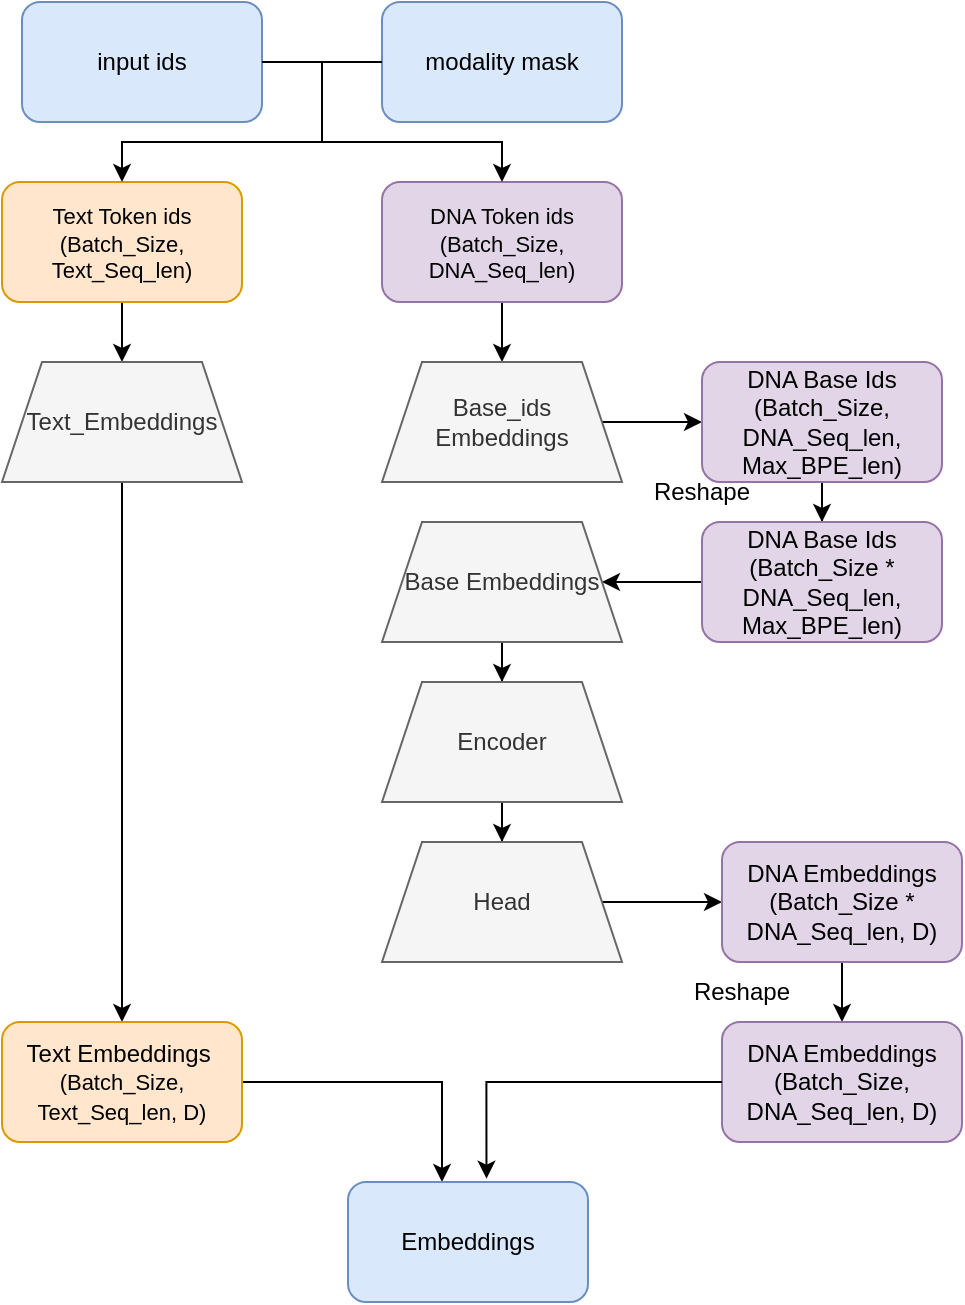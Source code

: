 <mxfile version="24.2.5" type="device">
  <diagram name="Page-1" id="4-UP7eaRy46qQjtS2-Vu">
    <mxGraphModel dx="1230" dy="791" grid="1" gridSize="10" guides="1" tooltips="1" connect="1" arrows="1" fold="1" page="1" pageScale="1" pageWidth="827" pageHeight="1169" math="0" shadow="0">
      <root>
        <mxCell id="0" />
        <mxCell id="1" parent="0" />
        <mxCell id="Feb79fq3Hk4bq48afi2d-2" value="input ids" style="rounded=1;whiteSpace=wrap;html=1;fillColor=#dae8fc;strokeColor=#6c8ebf;" vertex="1" parent="1">
          <mxGeometry x="250" y="110" width="120" height="60" as="geometry" />
        </mxCell>
        <mxCell id="Feb79fq3Hk4bq48afi2d-4" value="modality mask" style="rounded=1;whiteSpace=wrap;html=1;fillColor=#dae8fc;strokeColor=#6c8ebf;" vertex="1" parent="1">
          <mxGeometry x="430" y="110" width="120" height="60" as="geometry" />
        </mxCell>
        <mxCell id="Feb79fq3Hk4bq48afi2d-19" style="edgeStyle=orthogonalEdgeStyle;rounded=0;orthogonalLoop=1;jettySize=auto;html=1;exitX=0.5;exitY=1;exitDx=0;exitDy=0;entryX=0.5;entryY=0;entryDx=0;entryDy=0;" edge="1" parent="1" source="Feb79fq3Hk4bq48afi2d-8" target="Feb79fq3Hk4bq48afi2d-18">
          <mxGeometry relative="1" as="geometry" />
        </mxCell>
        <mxCell id="Feb79fq3Hk4bq48afi2d-8" value="&lt;font style=&quot;font-size: 11px;&quot;&gt;Text Token ids&lt;/font&gt;&lt;div style=&quot;font-size: 11px;&quot;&gt;&lt;font style=&quot;font-size: 11px;&quot;&gt;(Batch_Size, Text_Seq_len)&lt;/font&gt;&lt;/div&gt;" style="rounded=1;whiteSpace=wrap;html=1;fillColor=#ffe6cc;strokeColor=#d79b00;" vertex="1" parent="1">
          <mxGeometry x="240" y="200" width="120" height="60" as="geometry" />
        </mxCell>
        <mxCell id="Feb79fq3Hk4bq48afi2d-22" value="" style="edgeStyle=orthogonalEdgeStyle;rounded=0;orthogonalLoop=1;jettySize=auto;html=1;" edge="1" parent="1" source="Feb79fq3Hk4bq48afi2d-10" target="Feb79fq3Hk4bq48afi2d-21">
          <mxGeometry relative="1" as="geometry" />
        </mxCell>
        <mxCell id="Feb79fq3Hk4bq48afi2d-10" value="&lt;font style=&quot;font-size: 11px;&quot;&gt;DNA Token ids&lt;/font&gt;&lt;div style=&quot;font-size: 11px;&quot;&gt;&lt;font style=&quot;font-size: 11px;&quot;&gt;(Batch_Size, DNA_Seq_len)&lt;/font&gt;&lt;/div&gt;" style="rounded=1;whiteSpace=wrap;html=1;fillColor=#e1d5e7;strokeColor=#9673a6;" vertex="1" parent="1">
          <mxGeometry x="430" y="200" width="120" height="60" as="geometry" />
        </mxCell>
        <mxCell id="Feb79fq3Hk4bq48afi2d-14" value="" style="endArrow=none;html=1;rounded=0;entryX=0;entryY=0.5;entryDx=0;entryDy=0;" edge="1" parent="1" target="Feb79fq3Hk4bq48afi2d-4">
          <mxGeometry width="50" height="50" relative="1" as="geometry">
            <mxPoint x="370" y="140" as="sourcePoint" />
            <mxPoint x="420" y="90" as="targetPoint" />
          </mxGeometry>
        </mxCell>
        <mxCell id="Feb79fq3Hk4bq48afi2d-15" value="" style="endArrow=classic;html=1;rounded=0;entryX=0.5;entryY=0;entryDx=0;entryDy=0;" edge="1" parent="1" target="Feb79fq3Hk4bq48afi2d-8">
          <mxGeometry width="50" height="50" relative="1" as="geometry">
            <mxPoint x="400" y="140" as="sourcePoint" />
            <mxPoint x="450" y="80" as="targetPoint" />
            <Array as="points">
              <mxPoint x="400" y="180" />
              <mxPoint x="300" y="180" />
            </Array>
          </mxGeometry>
        </mxCell>
        <mxCell id="Feb79fq3Hk4bq48afi2d-17" value="" style="endArrow=classic;html=1;rounded=0;entryX=0.5;entryY=0;entryDx=0;entryDy=0;" edge="1" parent="1" target="Feb79fq3Hk4bq48afi2d-10">
          <mxGeometry width="50" height="50" relative="1" as="geometry">
            <mxPoint x="400" y="140" as="sourcePoint" />
            <mxPoint x="300" y="230" as="targetPoint" />
            <Array as="points">
              <mxPoint x="400" y="180" />
              <mxPoint x="300" y="180" />
              <mxPoint x="490" y="180" />
            </Array>
          </mxGeometry>
        </mxCell>
        <mxCell id="Feb79fq3Hk4bq48afi2d-47" style="edgeStyle=orthogonalEdgeStyle;rounded=0;orthogonalLoop=1;jettySize=auto;html=1;entryX=0.5;entryY=0;entryDx=0;entryDy=0;" edge="1" parent="1" source="Feb79fq3Hk4bq48afi2d-18" target="Feb79fq3Hk4bq48afi2d-43">
          <mxGeometry relative="1" as="geometry">
            <mxPoint x="310" y="420" as="targetPoint" />
          </mxGeometry>
        </mxCell>
        <mxCell id="Feb79fq3Hk4bq48afi2d-18" value="Text_Embeddings" style="shape=trapezoid;perimeter=trapezoidPerimeter;whiteSpace=wrap;html=1;fixedSize=1;fillColor=#f5f5f5;fontColor=#333333;strokeColor=#666666;" vertex="1" parent="1">
          <mxGeometry x="240" y="290" width="120" height="60" as="geometry" />
        </mxCell>
        <mxCell id="Feb79fq3Hk4bq48afi2d-25" value="" style="edgeStyle=orthogonalEdgeStyle;rounded=0;orthogonalLoop=1;jettySize=auto;html=1;" edge="1" parent="1" source="Feb79fq3Hk4bq48afi2d-21" target="Feb79fq3Hk4bq48afi2d-23">
          <mxGeometry relative="1" as="geometry" />
        </mxCell>
        <mxCell id="Feb79fq3Hk4bq48afi2d-21" value="Base_ids Embeddings" style="shape=trapezoid;perimeter=trapezoidPerimeter;whiteSpace=wrap;html=1;fixedSize=1;fillColor=#f5f5f5;fontColor=#333333;strokeColor=#666666;" vertex="1" parent="1">
          <mxGeometry x="430" y="290" width="120" height="60" as="geometry" />
        </mxCell>
        <mxCell id="Feb79fq3Hk4bq48afi2d-31" value="" style="edgeStyle=orthogonalEdgeStyle;rounded=0;orthogonalLoop=1;jettySize=auto;html=1;" edge="1" parent="1" source="Feb79fq3Hk4bq48afi2d-23" target="Feb79fq3Hk4bq48afi2d-29">
          <mxGeometry relative="1" as="geometry" />
        </mxCell>
        <mxCell id="Feb79fq3Hk4bq48afi2d-23" value="DNA Base Ids&lt;div&gt;(Batch_Size, DNA_Seq_len, Max_BPE_len)&lt;/div&gt;" style="rounded=1;whiteSpace=wrap;html=1;fillColor=#e1d5e7;strokeColor=#9673a6;" vertex="1" parent="1">
          <mxGeometry x="590" y="290" width="120" height="60" as="geometry" />
        </mxCell>
        <mxCell id="Feb79fq3Hk4bq48afi2d-35" value="" style="edgeStyle=orthogonalEdgeStyle;rounded=0;orthogonalLoop=1;jettySize=auto;html=1;" edge="1" parent="1" source="Feb79fq3Hk4bq48afi2d-29" target="Feb79fq3Hk4bq48afi2d-34">
          <mxGeometry relative="1" as="geometry" />
        </mxCell>
        <mxCell id="Feb79fq3Hk4bq48afi2d-29" value="DNA Base Ids&lt;div&gt;(Batch_Size * DNA_Seq_len, Max_BPE_len)&lt;/div&gt;" style="rounded=1;whiteSpace=wrap;html=1;fillColor=#e1d5e7;strokeColor=#9673a6;" vertex="1" parent="1">
          <mxGeometry x="590" y="370" width="120" height="60" as="geometry" />
        </mxCell>
        <mxCell id="Feb79fq3Hk4bq48afi2d-32" value="Reshape" style="text;html=1;align=center;verticalAlign=middle;whiteSpace=wrap;rounded=0;" vertex="1" parent="1">
          <mxGeometry x="560" y="340" width="60" height="30" as="geometry" />
        </mxCell>
        <mxCell id="Feb79fq3Hk4bq48afi2d-38" value="" style="edgeStyle=orthogonalEdgeStyle;rounded=0;orthogonalLoop=1;jettySize=auto;html=1;" edge="1" parent="1" source="Feb79fq3Hk4bq48afi2d-34" target="Feb79fq3Hk4bq48afi2d-37">
          <mxGeometry relative="1" as="geometry" />
        </mxCell>
        <mxCell id="Feb79fq3Hk4bq48afi2d-34" value="Base Embeddings" style="shape=trapezoid;perimeter=trapezoidPerimeter;whiteSpace=wrap;html=1;fixedSize=1;fillColor=#f5f5f5;fontColor=#333333;strokeColor=#666666;" vertex="1" parent="1">
          <mxGeometry x="430" y="370" width="120" height="60" as="geometry" />
        </mxCell>
        <mxCell id="Feb79fq3Hk4bq48afi2d-40" value="" style="edgeStyle=orthogonalEdgeStyle;rounded=0;orthogonalLoop=1;jettySize=auto;html=1;" edge="1" parent="1" source="Feb79fq3Hk4bq48afi2d-37" target="Feb79fq3Hk4bq48afi2d-39">
          <mxGeometry relative="1" as="geometry" />
        </mxCell>
        <mxCell id="Feb79fq3Hk4bq48afi2d-37" value="Encoder" style="shape=trapezoid;perimeter=trapezoidPerimeter;whiteSpace=wrap;html=1;fixedSize=1;fillColor=#f5f5f5;fontColor=#333333;strokeColor=#666666;" vertex="1" parent="1">
          <mxGeometry x="430" y="450" width="120" height="60" as="geometry" />
        </mxCell>
        <mxCell id="Feb79fq3Hk4bq48afi2d-42" value="" style="edgeStyle=orthogonalEdgeStyle;rounded=0;orthogonalLoop=1;jettySize=auto;html=1;" edge="1" parent="1" source="Feb79fq3Hk4bq48afi2d-39" target="Feb79fq3Hk4bq48afi2d-41">
          <mxGeometry relative="1" as="geometry" />
        </mxCell>
        <mxCell id="Feb79fq3Hk4bq48afi2d-39" value="Head" style="shape=trapezoid;perimeter=trapezoidPerimeter;whiteSpace=wrap;html=1;fixedSize=1;fillColor=#f5f5f5;fontColor=#333333;strokeColor=#666666;" vertex="1" parent="1">
          <mxGeometry x="430" y="530" width="120" height="60" as="geometry" />
        </mxCell>
        <mxCell id="Feb79fq3Hk4bq48afi2d-45" value="" style="edgeStyle=orthogonalEdgeStyle;rounded=0;orthogonalLoop=1;jettySize=auto;html=1;" edge="1" parent="1" source="Feb79fq3Hk4bq48afi2d-41" target="Feb79fq3Hk4bq48afi2d-44">
          <mxGeometry relative="1" as="geometry" />
        </mxCell>
        <mxCell id="Feb79fq3Hk4bq48afi2d-41" value="DNA Embeddings&lt;div&gt;(Batch_Size * DNA_Seq_len, D)&lt;br&gt;&lt;/div&gt;" style="rounded=1;whiteSpace=wrap;html=1;fillColor=#e1d5e7;strokeColor=#9673a6;" vertex="1" parent="1">
          <mxGeometry x="600" y="530" width="120" height="60" as="geometry" />
        </mxCell>
        <mxCell id="Feb79fq3Hk4bq48afi2d-49" style="edgeStyle=orthogonalEdgeStyle;rounded=0;orthogonalLoop=1;jettySize=auto;html=1;" edge="1" parent="1" source="Feb79fq3Hk4bq48afi2d-43" target="Feb79fq3Hk4bq48afi2d-48">
          <mxGeometry relative="1" as="geometry">
            <Array as="points">
              <mxPoint x="460" y="650" />
            </Array>
          </mxGeometry>
        </mxCell>
        <mxCell id="Feb79fq3Hk4bq48afi2d-43" value="Text Embeddings&amp;nbsp;&lt;div&gt;&lt;span style=&quot;font-size: 11px;&quot;&gt;(Batch_Size, Text_Seq_len, D)&lt;/span&gt;&lt;br&gt;&lt;/div&gt;" style="rounded=1;whiteSpace=wrap;html=1;fillColor=#ffe6cc;strokeColor=#d79b00;" vertex="1" parent="1">
          <mxGeometry x="240" y="620" width="120" height="60" as="geometry" />
        </mxCell>
        <mxCell id="Feb79fq3Hk4bq48afi2d-44" value="DNA Embeddings&lt;div&gt;(Batch_Size, DNA_Seq_len, D)&lt;br&gt;&lt;/div&gt;" style="rounded=1;whiteSpace=wrap;html=1;fillColor=#e1d5e7;strokeColor=#9673a6;" vertex="1" parent="1">
          <mxGeometry x="600" y="620" width="120" height="60" as="geometry" />
        </mxCell>
        <mxCell id="Feb79fq3Hk4bq48afi2d-46" value="Reshape" style="text;html=1;align=center;verticalAlign=middle;whiteSpace=wrap;rounded=0;" vertex="1" parent="1">
          <mxGeometry x="580" y="590" width="60" height="30" as="geometry" />
        </mxCell>
        <mxCell id="Feb79fq3Hk4bq48afi2d-48" value="Embeddings" style="rounded=1;whiteSpace=wrap;html=1;fillColor=#dae8fc;strokeColor=#6c8ebf;" vertex="1" parent="1">
          <mxGeometry x="413" y="700" width="120" height="60" as="geometry" />
        </mxCell>
        <mxCell id="Feb79fq3Hk4bq48afi2d-51" style="edgeStyle=orthogonalEdgeStyle;rounded=0;orthogonalLoop=1;jettySize=auto;html=1;exitX=0;exitY=0.5;exitDx=0;exitDy=0;entryX=0.577;entryY=-0.028;entryDx=0;entryDy=0;entryPerimeter=0;" edge="1" parent="1" source="Feb79fq3Hk4bq48afi2d-44" target="Feb79fq3Hk4bq48afi2d-48">
          <mxGeometry relative="1" as="geometry" />
        </mxCell>
      </root>
    </mxGraphModel>
  </diagram>
</mxfile>
